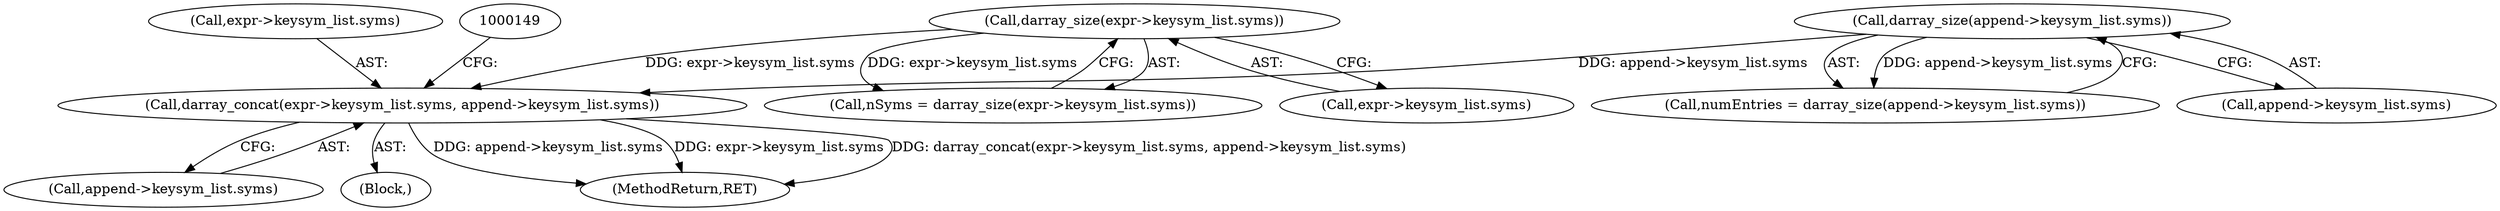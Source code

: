 digraph "0_libxkbcommon_c1e5ac16e77a21f87bdf3bc4dea61b037a17dddb@pointer" {
"1000136" [label="(Call,darray_concat(expr->keysym_list.syms, append->keysym_list.syms))"];
"1000107" [label="(Call,darray_size(expr->keysym_list.syms))"];
"1000116" [label="(Call,darray_size(append->keysym_list.syms))"];
"1000114" [label="(Call,numEntries = darray_size(append->keysym_list.syms))"];
"1000137" [label="(Call,expr->keysym_list.syms)"];
"1000117" [label="(Call,append->keysym_list.syms)"];
"1000108" [label="(Call,expr->keysym_list.syms)"];
"1000142" [label="(Call,append->keysym_list.syms)"];
"1000116" [label="(Call,darray_size(append->keysym_list.syms))"];
"1000136" [label="(Call,darray_concat(expr->keysym_list.syms, append->keysym_list.syms))"];
"1000107" [label="(Call,darray_size(expr->keysym_list.syms))"];
"1000103" [label="(Block,)"];
"1000105" [label="(Call,nSyms = darray_size(expr->keysym_list.syms))"];
"1000154" [label="(MethodReturn,RET)"];
"1000136" -> "1000103"  [label="AST: "];
"1000136" -> "1000142"  [label="CFG: "];
"1000137" -> "1000136"  [label="AST: "];
"1000142" -> "1000136"  [label="AST: "];
"1000149" -> "1000136"  [label="CFG: "];
"1000136" -> "1000154"  [label="DDG: append->keysym_list.syms"];
"1000136" -> "1000154"  [label="DDG: expr->keysym_list.syms"];
"1000136" -> "1000154"  [label="DDG: darray_concat(expr->keysym_list.syms, append->keysym_list.syms)"];
"1000107" -> "1000136"  [label="DDG: expr->keysym_list.syms"];
"1000116" -> "1000136"  [label="DDG: append->keysym_list.syms"];
"1000107" -> "1000105"  [label="AST: "];
"1000107" -> "1000108"  [label="CFG: "];
"1000108" -> "1000107"  [label="AST: "];
"1000105" -> "1000107"  [label="CFG: "];
"1000107" -> "1000105"  [label="DDG: expr->keysym_list.syms"];
"1000116" -> "1000114"  [label="AST: "];
"1000116" -> "1000117"  [label="CFG: "];
"1000117" -> "1000116"  [label="AST: "];
"1000114" -> "1000116"  [label="CFG: "];
"1000116" -> "1000114"  [label="DDG: append->keysym_list.syms"];
}
